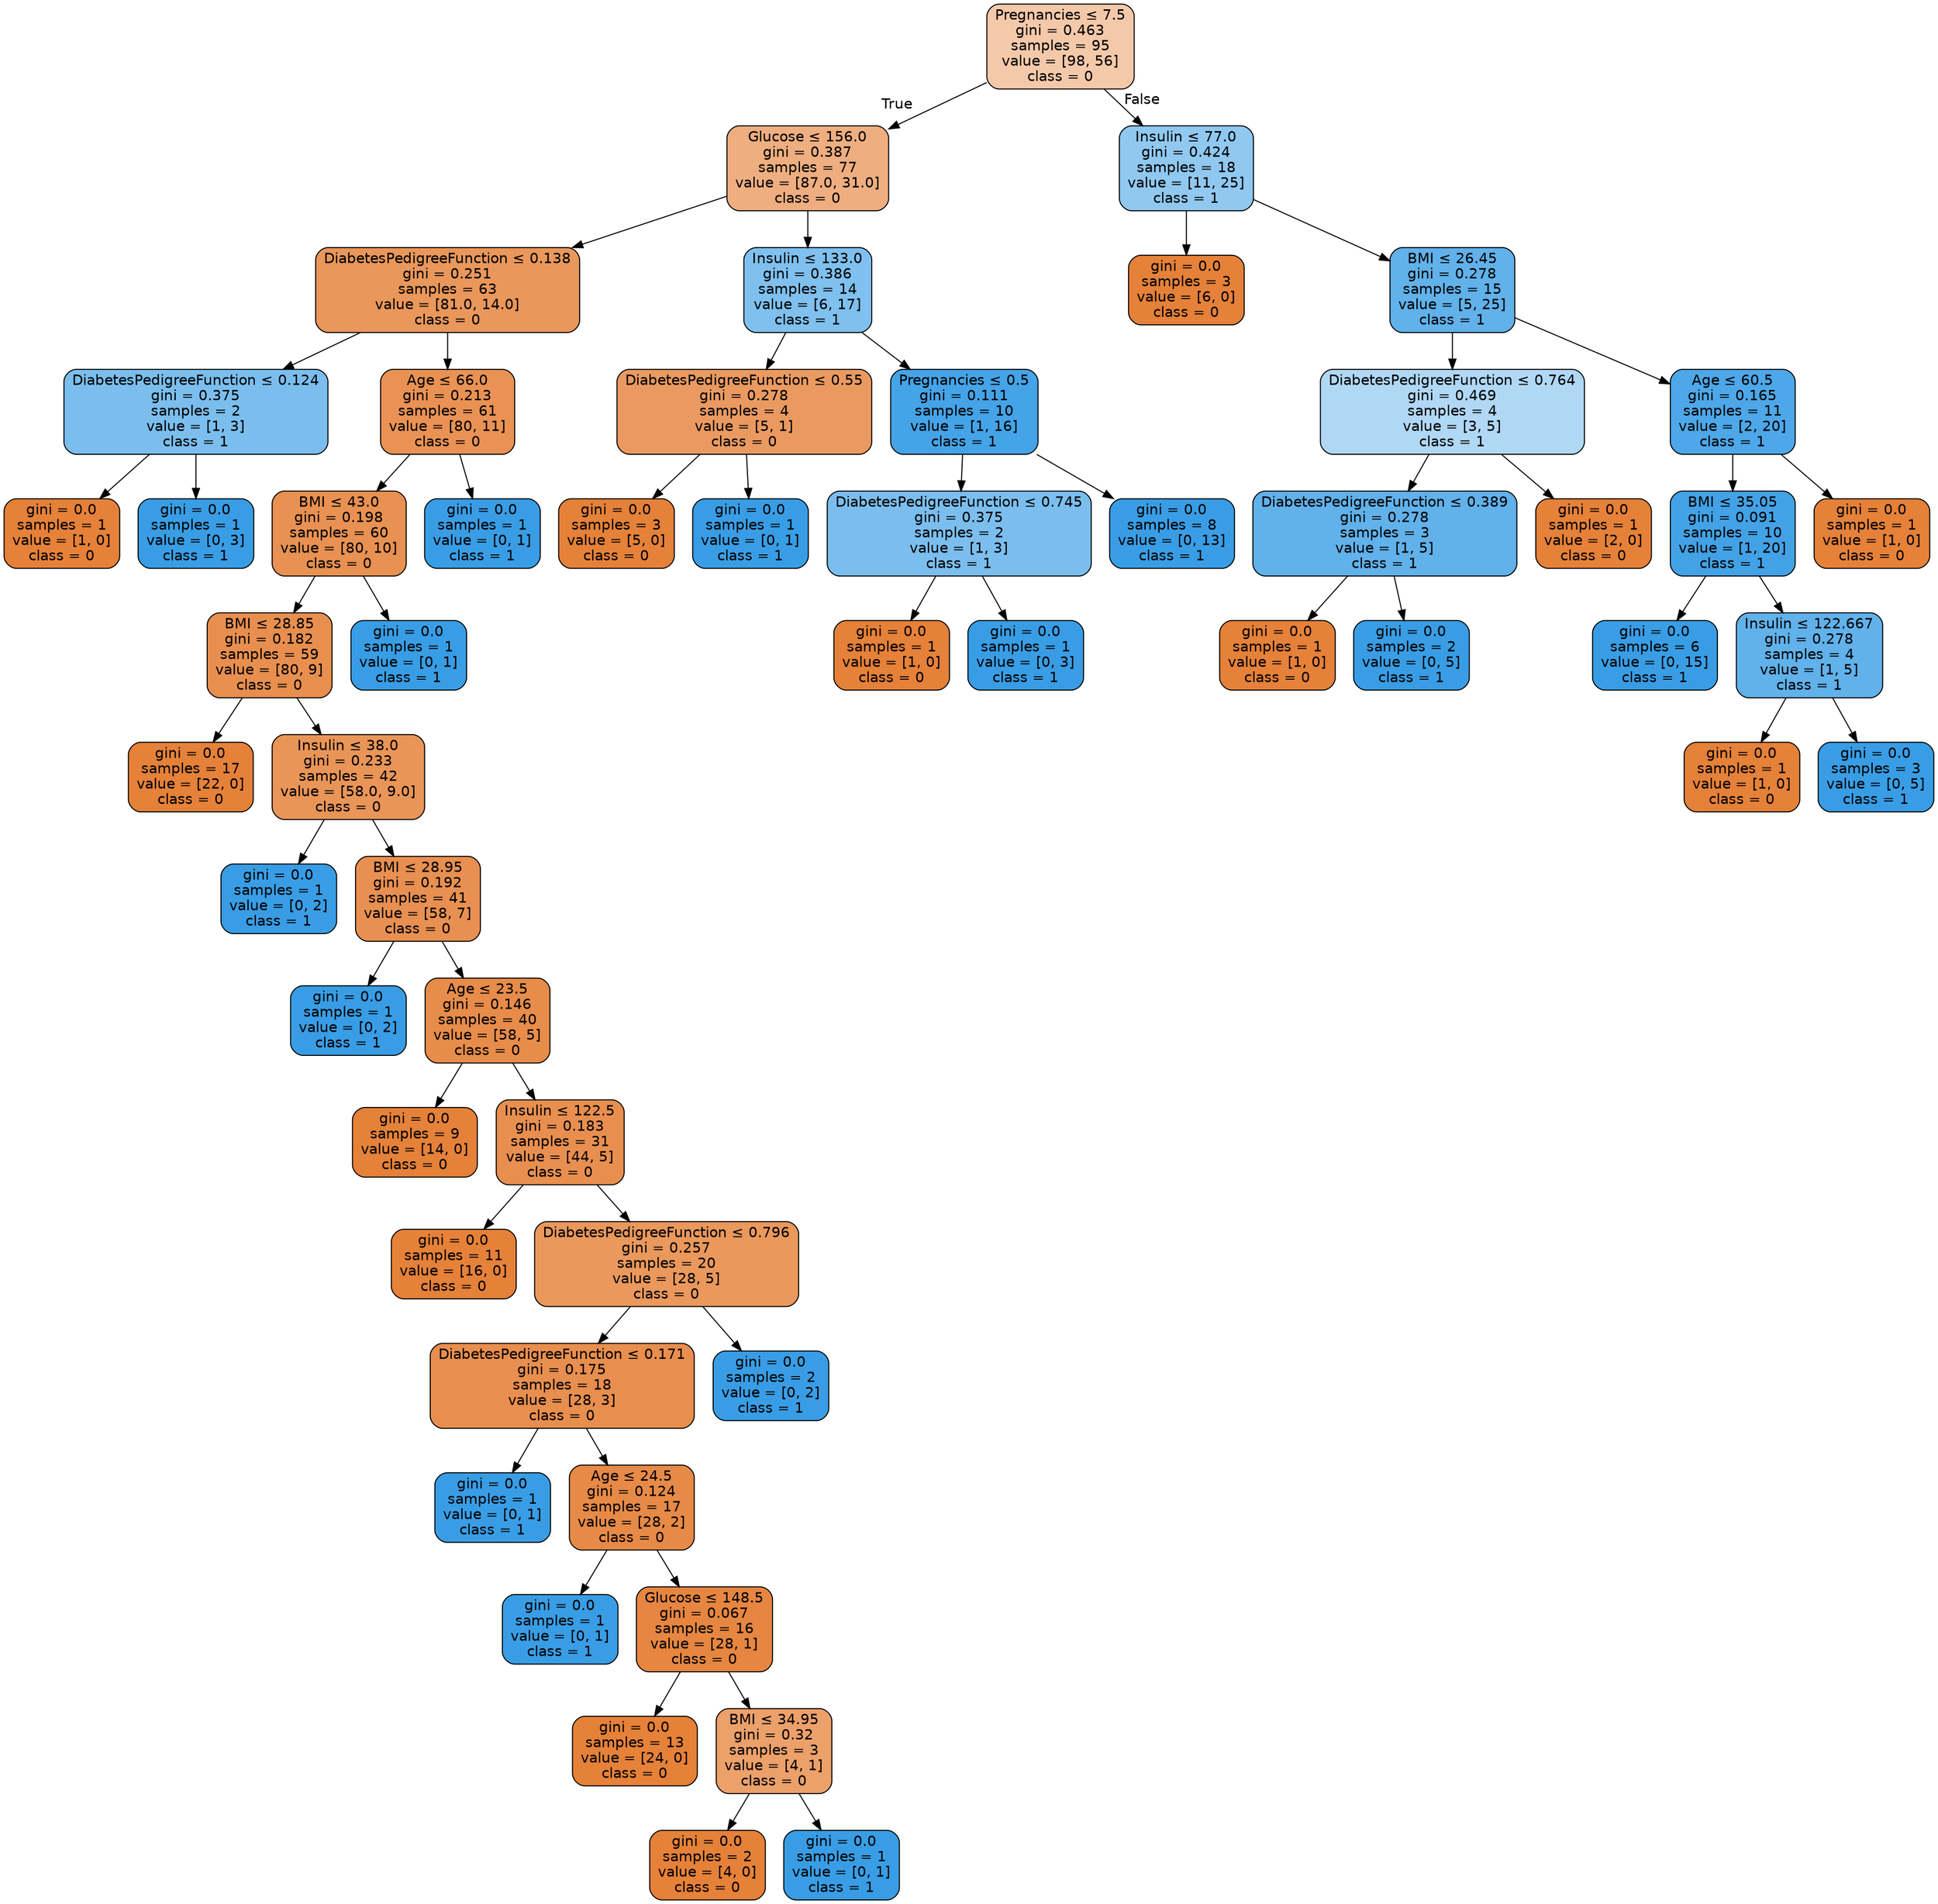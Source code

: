 digraph Tree {
node [shape=box, style="filled, rounded", color="black", fontname="helvetica"] ;
edge [fontname="helvetica"] ;
0 [label=<Pregnancies &le; 7.5<br/>gini = 0.463<br/>samples = 95<br/>value = [98, 56]<br/>class = 0>, fillcolor="#f4c9aa"] ;
1 [label=<Glucose &le; 156.0<br/>gini = 0.387<br/>samples = 77<br/>value = [87.0, 31.0]<br/>class = 0>, fillcolor="#eeae80"] ;
0 -> 1 [labeldistance=2.5, labelangle=45, headlabel="True"] ;
2 [label=<DiabetesPedigreeFunction &le; 0.138<br/>gini = 0.251<br/>samples = 63<br/>value = [81.0, 14.0]<br/>class = 0>, fillcolor="#e9975b"] ;
1 -> 2 ;
3 [label=<DiabetesPedigreeFunction &le; 0.124<br/>gini = 0.375<br/>samples = 2<br/>value = [1, 3]<br/>class = 1>, fillcolor="#7bbeee"] ;
2 -> 3 ;
4 [label=<gini = 0.0<br/>samples = 1<br/>value = [1, 0]<br/>class = 0>, fillcolor="#e58139"] ;
3 -> 4 ;
5 [label=<gini = 0.0<br/>samples = 1<br/>value = [0, 3]<br/>class = 1>, fillcolor="#399de5"] ;
3 -> 5 ;
6 [label=<Age &le; 66.0<br/>gini = 0.213<br/>samples = 61<br/>value = [80, 11]<br/>class = 0>, fillcolor="#e99254"] ;
2 -> 6 ;
7 [label=<BMI &le; 43.0<br/>gini = 0.198<br/>samples = 60<br/>value = [80, 10]<br/>class = 0>, fillcolor="#e89152"] ;
6 -> 7 ;
8 [label=<BMI &le; 28.85<br/>gini = 0.182<br/>samples = 59<br/>value = [80, 9]<br/>class = 0>, fillcolor="#e88f4f"] ;
7 -> 8 ;
9 [label=<gini = 0.0<br/>samples = 17<br/>value = [22, 0]<br/>class = 0>, fillcolor="#e58139"] ;
8 -> 9 ;
10 [label=<Insulin &le; 38.0<br/>gini = 0.233<br/>samples = 42<br/>value = [58.0, 9.0]<br/>class = 0>, fillcolor="#e99558"] ;
8 -> 10 ;
11 [label=<gini = 0.0<br/>samples = 1<br/>value = [0, 2]<br/>class = 1>, fillcolor="#399de5"] ;
10 -> 11 ;
12 [label=<BMI &le; 28.95<br/>gini = 0.192<br/>samples = 41<br/>value = [58, 7]<br/>class = 0>, fillcolor="#e89051"] ;
10 -> 12 ;
13 [label=<gini = 0.0<br/>samples = 1<br/>value = [0, 2]<br/>class = 1>, fillcolor="#399de5"] ;
12 -> 13 ;
14 [label=<Age &le; 23.5<br/>gini = 0.146<br/>samples = 40<br/>value = [58, 5]<br/>class = 0>, fillcolor="#e78c4a"] ;
12 -> 14 ;
15 [label=<gini = 0.0<br/>samples = 9<br/>value = [14, 0]<br/>class = 0>, fillcolor="#e58139"] ;
14 -> 15 ;
16 [label=<Insulin &le; 122.5<br/>gini = 0.183<br/>samples = 31<br/>value = [44, 5]<br/>class = 0>, fillcolor="#e88f50"] ;
14 -> 16 ;
17 [label=<gini = 0.0<br/>samples = 11<br/>value = [16, 0]<br/>class = 0>, fillcolor="#e58139"] ;
16 -> 17 ;
18 [label=<DiabetesPedigreeFunction &le; 0.796<br/>gini = 0.257<br/>samples = 20<br/>value = [28, 5]<br/>class = 0>, fillcolor="#ea985c"] ;
16 -> 18 ;
19 [label=<DiabetesPedigreeFunction &le; 0.171<br/>gini = 0.175<br/>samples = 18<br/>value = [28, 3]<br/>class = 0>, fillcolor="#e88e4e"] ;
18 -> 19 ;
20 [label=<gini = 0.0<br/>samples = 1<br/>value = [0, 1]<br/>class = 1>, fillcolor="#399de5"] ;
19 -> 20 ;
21 [label=<Age &le; 24.5<br/>gini = 0.124<br/>samples = 17<br/>value = [28, 2]<br/>class = 0>, fillcolor="#e78a47"] ;
19 -> 21 ;
22 [label=<gini = 0.0<br/>samples = 1<br/>value = [0, 1]<br/>class = 1>, fillcolor="#399de5"] ;
21 -> 22 ;
23 [label=<Glucose &le; 148.5<br/>gini = 0.067<br/>samples = 16<br/>value = [28, 1]<br/>class = 0>, fillcolor="#e68640"] ;
21 -> 23 ;
24 [label=<gini = 0.0<br/>samples = 13<br/>value = [24, 0]<br/>class = 0>, fillcolor="#e58139"] ;
23 -> 24 ;
25 [label=<BMI &le; 34.95<br/>gini = 0.32<br/>samples = 3<br/>value = [4, 1]<br/>class = 0>, fillcolor="#eca06a"] ;
23 -> 25 ;
26 [label=<gini = 0.0<br/>samples = 2<br/>value = [4, 0]<br/>class = 0>, fillcolor="#e58139"] ;
25 -> 26 ;
27 [label=<gini = 0.0<br/>samples = 1<br/>value = [0, 1]<br/>class = 1>, fillcolor="#399de5"] ;
25 -> 27 ;
28 [label=<gini = 0.0<br/>samples = 2<br/>value = [0, 2]<br/>class = 1>, fillcolor="#399de5"] ;
18 -> 28 ;
29 [label=<gini = 0.0<br/>samples = 1<br/>value = [0, 1]<br/>class = 1>, fillcolor="#399de5"] ;
7 -> 29 ;
30 [label=<gini = 0.0<br/>samples = 1<br/>value = [0, 1]<br/>class = 1>, fillcolor="#399de5"] ;
6 -> 30 ;
31 [label=<Insulin &le; 133.0<br/>gini = 0.386<br/>samples = 14<br/>value = [6, 17]<br/>class = 1>, fillcolor="#7fc0ee"] ;
1 -> 31 ;
32 [label=<DiabetesPedigreeFunction &le; 0.55<br/>gini = 0.278<br/>samples = 4<br/>value = [5, 1]<br/>class = 0>, fillcolor="#ea9a61"] ;
31 -> 32 ;
33 [label=<gini = 0.0<br/>samples = 3<br/>value = [5, 0]<br/>class = 0>, fillcolor="#e58139"] ;
32 -> 33 ;
34 [label=<gini = 0.0<br/>samples = 1<br/>value = [0, 1]<br/>class = 1>, fillcolor="#399de5"] ;
32 -> 34 ;
35 [label=<Pregnancies &le; 0.5<br/>gini = 0.111<br/>samples = 10<br/>value = [1, 16]<br/>class = 1>, fillcolor="#45a3e7"] ;
31 -> 35 ;
36 [label=<DiabetesPedigreeFunction &le; 0.745<br/>gini = 0.375<br/>samples = 2<br/>value = [1, 3]<br/>class = 1>, fillcolor="#7bbeee"] ;
35 -> 36 ;
37 [label=<gini = 0.0<br/>samples = 1<br/>value = [1, 0]<br/>class = 0>, fillcolor="#e58139"] ;
36 -> 37 ;
38 [label=<gini = 0.0<br/>samples = 1<br/>value = [0, 3]<br/>class = 1>, fillcolor="#399de5"] ;
36 -> 38 ;
39 [label=<gini = 0.0<br/>samples = 8<br/>value = [0, 13]<br/>class = 1>, fillcolor="#399de5"] ;
35 -> 39 ;
40 [label=<Insulin &le; 77.0<br/>gini = 0.424<br/>samples = 18<br/>value = [11, 25]<br/>class = 1>, fillcolor="#90c8f0"] ;
0 -> 40 [labeldistance=2.5, labelangle=-45, headlabel="False"] ;
41 [label=<gini = 0.0<br/>samples = 3<br/>value = [6, 0]<br/>class = 0>, fillcolor="#e58139"] ;
40 -> 41 ;
42 [label=<BMI &le; 26.45<br/>gini = 0.278<br/>samples = 15<br/>value = [5, 25]<br/>class = 1>, fillcolor="#61b1ea"] ;
40 -> 42 ;
43 [label=<DiabetesPedigreeFunction &le; 0.764<br/>gini = 0.469<br/>samples = 4<br/>value = [3, 5]<br/>class = 1>, fillcolor="#b0d8f5"] ;
42 -> 43 ;
44 [label=<DiabetesPedigreeFunction &le; 0.389<br/>gini = 0.278<br/>samples = 3<br/>value = [1, 5]<br/>class = 1>, fillcolor="#61b1ea"] ;
43 -> 44 ;
45 [label=<gini = 0.0<br/>samples = 1<br/>value = [1, 0]<br/>class = 0>, fillcolor="#e58139"] ;
44 -> 45 ;
46 [label=<gini = 0.0<br/>samples = 2<br/>value = [0, 5]<br/>class = 1>, fillcolor="#399de5"] ;
44 -> 46 ;
47 [label=<gini = 0.0<br/>samples = 1<br/>value = [2, 0]<br/>class = 0>, fillcolor="#e58139"] ;
43 -> 47 ;
48 [label=<Age &le; 60.5<br/>gini = 0.165<br/>samples = 11<br/>value = [2, 20]<br/>class = 1>, fillcolor="#4da7e8"] ;
42 -> 48 ;
49 [label=<BMI &le; 35.05<br/>gini = 0.091<br/>samples = 10<br/>value = [1, 20]<br/>class = 1>, fillcolor="#43a2e6"] ;
48 -> 49 ;
50 [label=<gini = 0.0<br/>samples = 6<br/>value = [0, 15]<br/>class = 1>, fillcolor="#399de5"] ;
49 -> 50 ;
51 [label=<Insulin &le; 122.667<br/>gini = 0.278<br/>samples = 4<br/>value = [1, 5]<br/>class = 1>, fillcolor="#61b1ea"] ;
49 -> 51 ;
52 [label=<gini = 0.0<br/>samples = 1<br/>value = [1, 0]<br/>class = 0>, fillcolor="#e58139"] ;
51 -> 52 ;
53 [label=<gini = 0.0<br/>samples = 3<br/>value = [0, 5]<br/>class = 1>, fillcolor="#399de5"] ;
51 -> 53 ;
54 [label=<gini = 0.0<br/>samples = 1<br/>value = [1, 0]<br/>class = 0>, fillcolor="#e58139"] ;
48 -> 54 ;
}